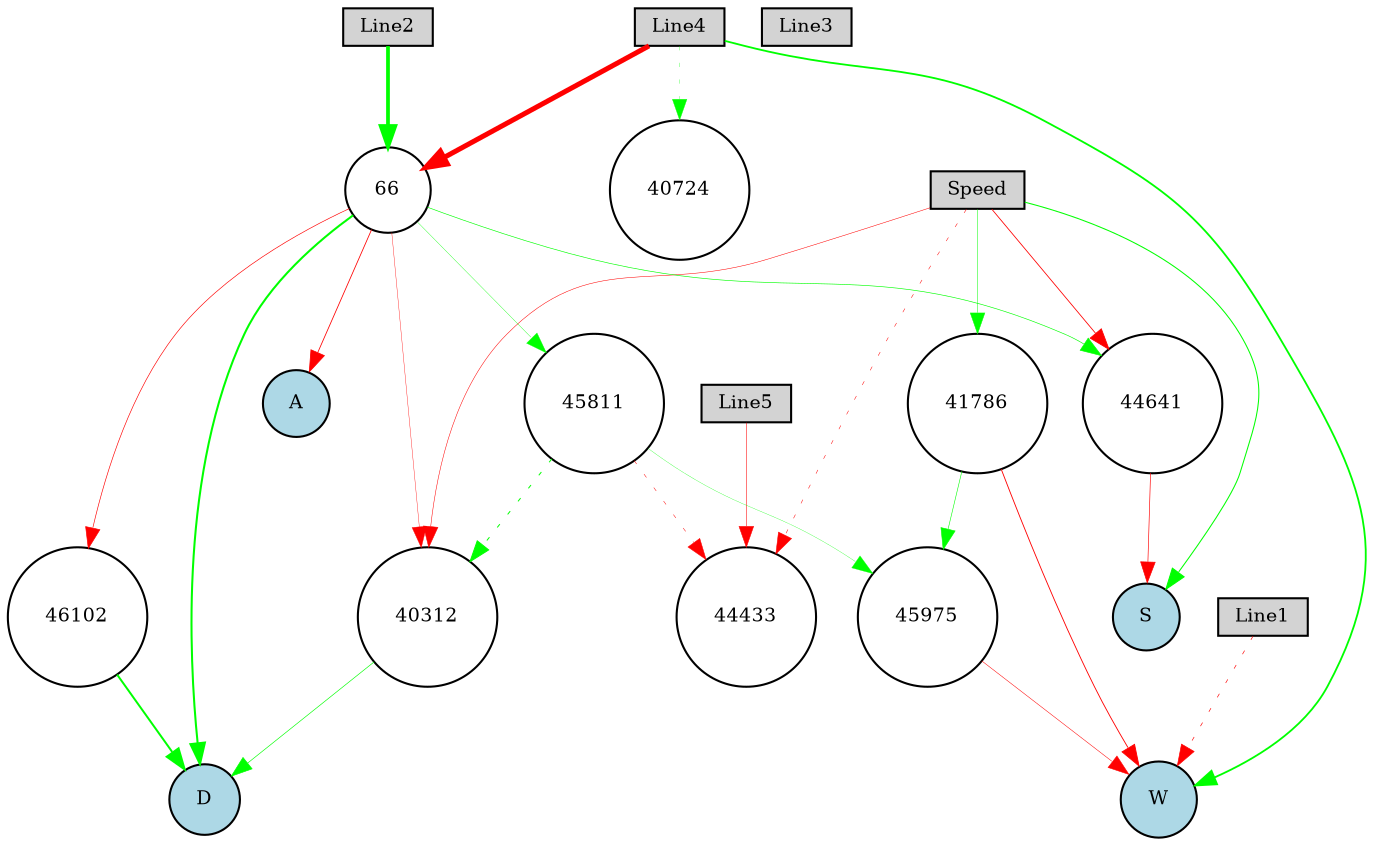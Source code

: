 digraph {
	node [fontsize=9 height=0.2 shape=circle width=0.2]
	Line1 [fillcolor=lightgray shape=box style=filled]
	Line2 [fillcolor=lightgray shape=box style=filled]
	Line3 [fillcolor=lightgray shape=box style=filled]
	Line4 [fillcolor=lightgray shape=box style=filled]
	Line5 [fillcolor=lightgray shape=box style=filled]
	Speed [fillcolor=lightgray shape=box style=filled]
	A [fillcolor=lightblue style=filled]
	D [fillcolor=lightblue style=filled]
	W [fillcolor=lightblue style=filled]
	S [fillcolor=lightblue style=filled]
	66 [fillcolor=white style=filled]
	44641 [fillcolor=white style=filled]
	44433 [fillcolor=white style=filled]
	45811 [fillcolor=white style=filled]
	40724 [fillcolor=white style=filled]
	46102 [fillcolor=white style=filled]
	45975 [fillcolor=white style=filled]
	40312 [fillcolor=white style=filled]
	41786 [fillcolor=white style=filled]
	Line2 -> 66 [color=green penwidth=1.7957307022998805 style=solid]
	66 -> A [color=red penwidth=0.38696725281411304 style=solid]
	66 -> D [color=green penwidth=0.9834902684547991 style=solid]
	Speed -> S [color=green penwidth=0.4977911671847942 style=solid]
	Line4 -> 66 [color=red penwidth=2.427093306680047 style=solid]
	Line4 -> W [color=green penwidth=0.8769472699437336 style=solid]
	66 -> 40312 [color=red penwidth=0.1772404507265306 style=solid]
	Line4 -> 40724 [color=green penwidth=0.14880691829031864 style=dotted]
	Line1 -> W [color=red penwidth=0.31128163924031094 style=dotted]
	Speed -> 41786 [color=green penwidth=0.23517780254966558 style=solid]
	Speed -> 44433 [color=red penwidth=0.24402273732240645 style=dotted]
	40312 -> D [color=green penwidth=0.3090345171620897 style=solid]
	Speed -> 44641 [color=red penwidth=0.39386001043338315 style=solid]
	41786 -> W [color=red penwidth=0.42466785864130696 style=solid]
	Speed -> 40312 [color=red penwidth=0.2445518699159267 style=solid]
	66 -> 45811 [color=green penwidth=0.17114345793052094 style=solid]
	45811 -> 40312 [color=green penwidth=0.46997548727569904 style=dotted]
	Line5 -> 44433 [color=red penwidth=0.2549240884398367 style=solid]
	45811 -> 44433 [color=red penwidth=0.23335458668738804 style=dotted]
	66 -> 44641 [color=green penwidth=0.2988813630924972 style=solid]
	41786 -> 45975 [color=green penwidth=0.2735967938734657 style=solid]
	45975 -> W [color=red penwidth=0.24356641625442374 style=solid]
	66 -> 46102 [color=red penwidth=0.3089540724568014 style=solid]
	46102 -> D [color=green penwidth=0.9488522685622026 style=solid]
	44641 -> S [color=red penwidth=0.3103925789822111 style=solid]
	45811 -> 45975 [color=green penwidth=0.1418821286172796 style=solid]
}
